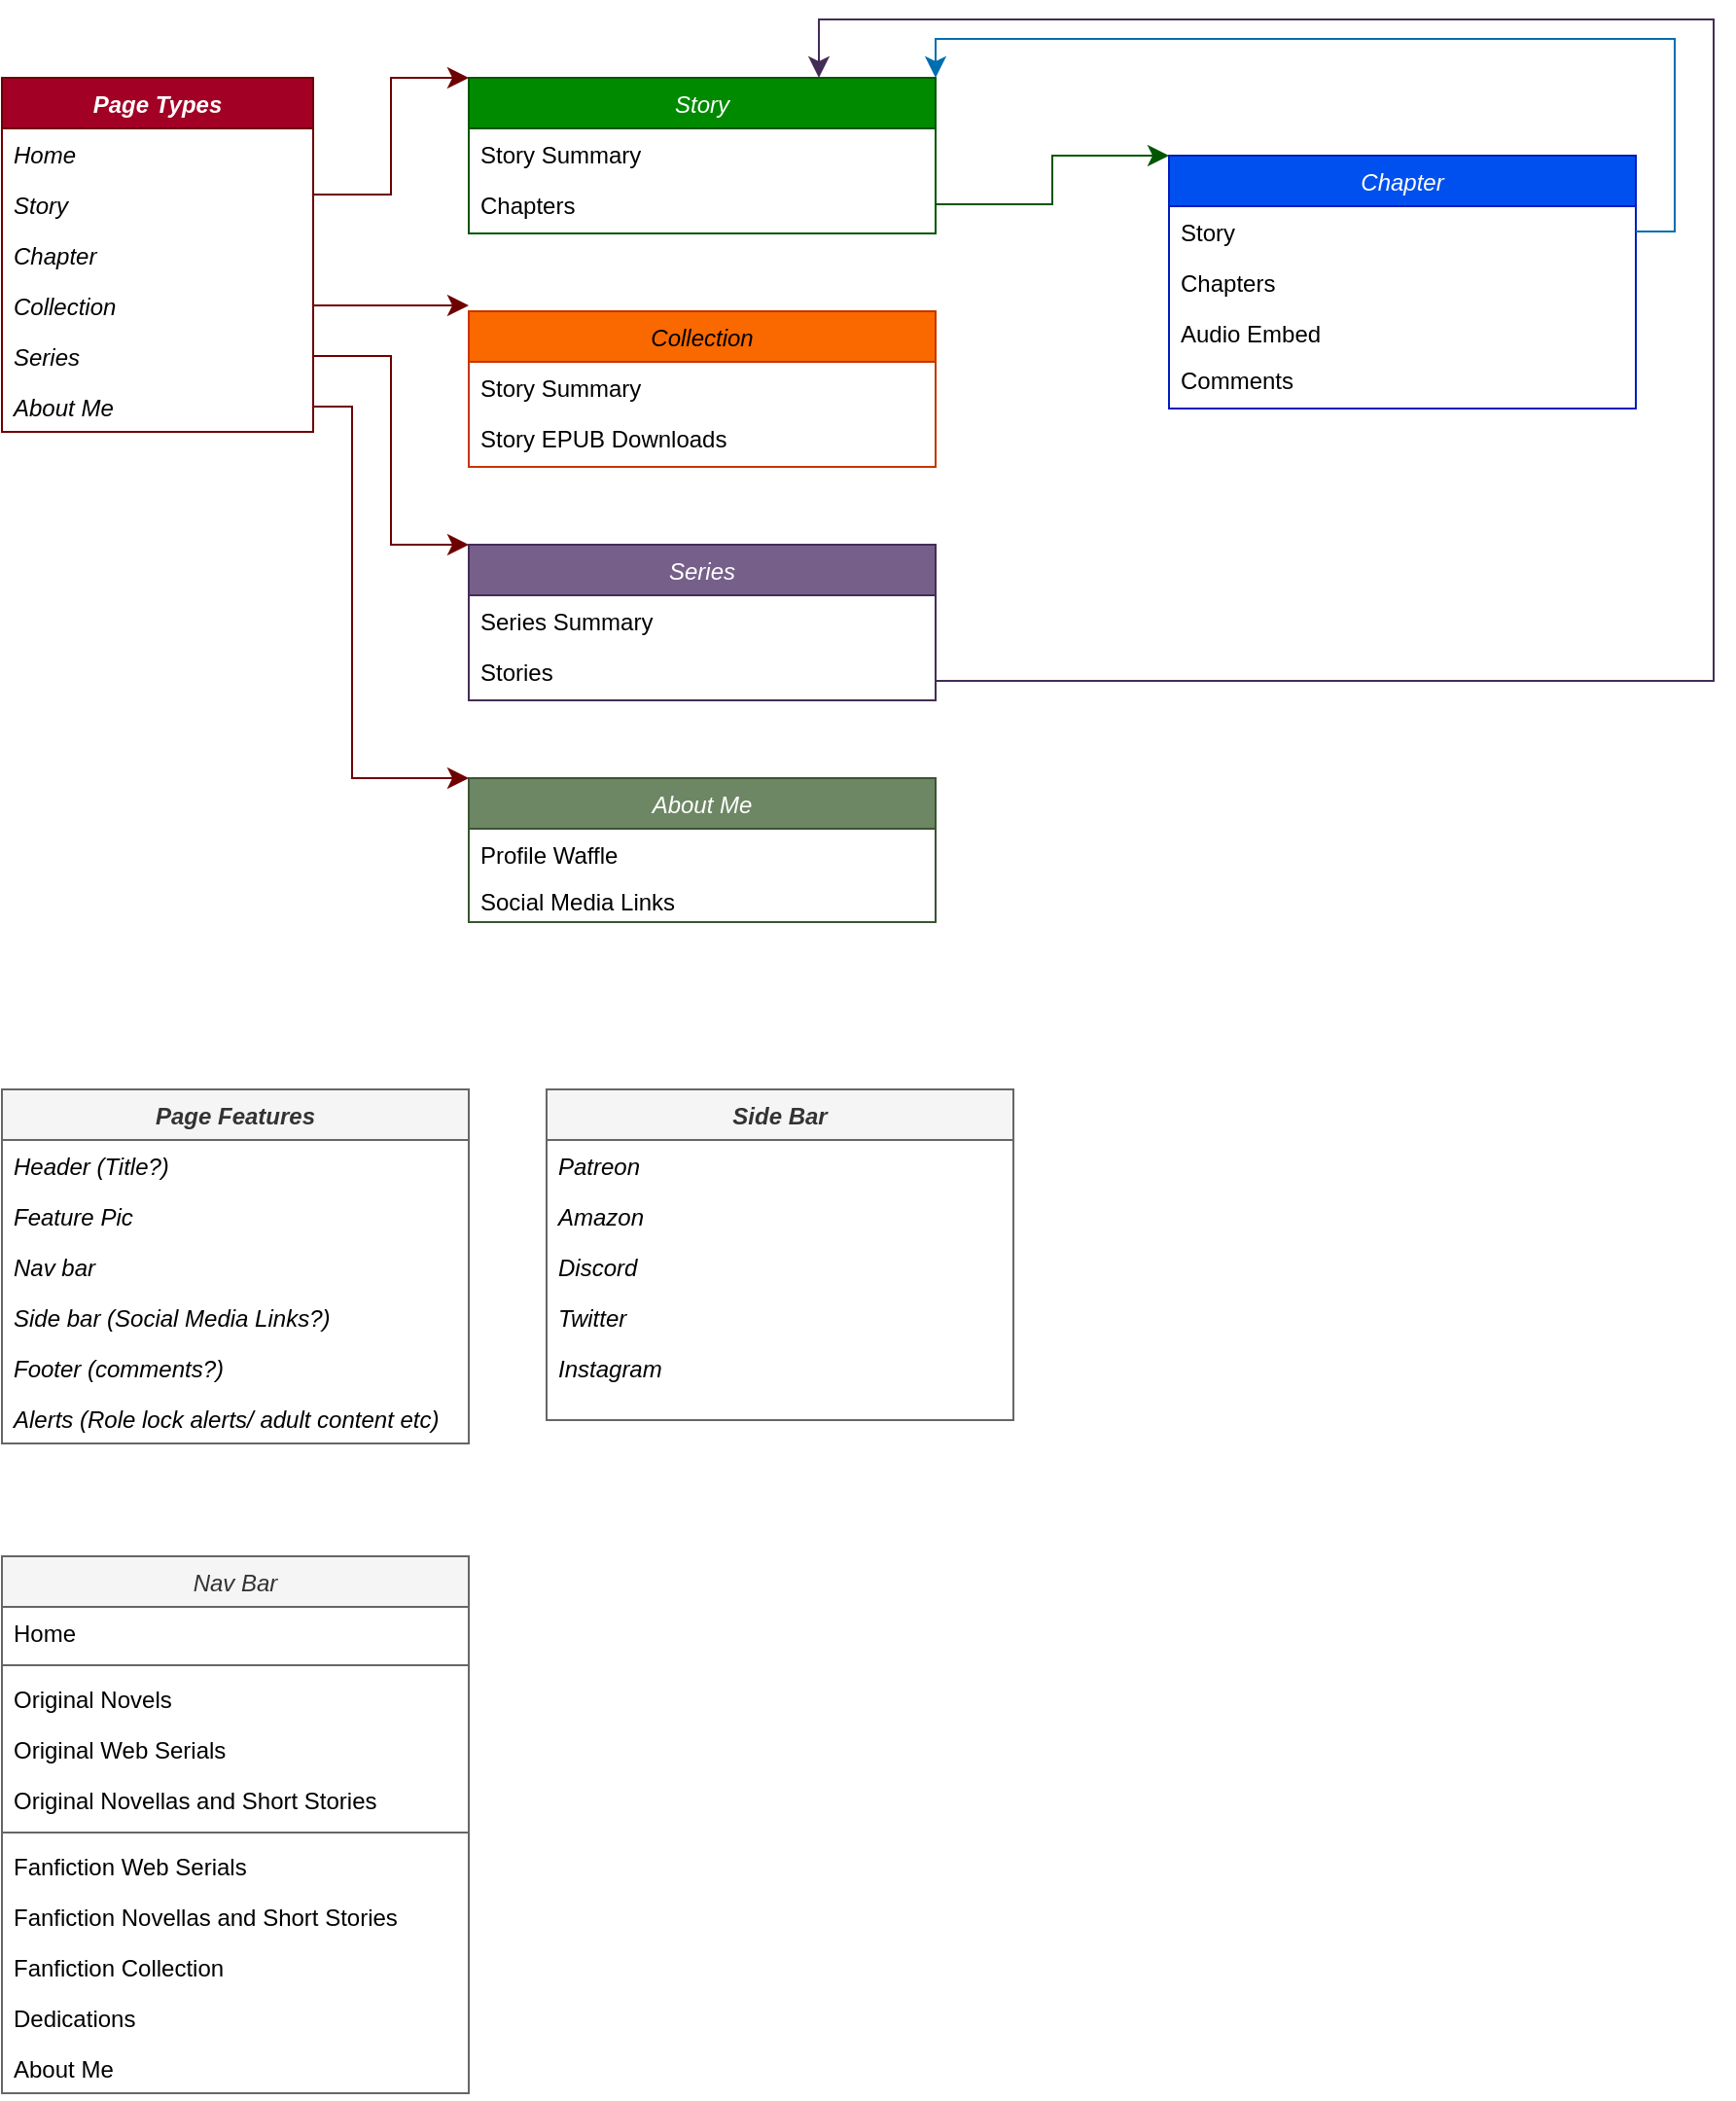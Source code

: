 <mxfile version="22.0.2" type="device" pages="2">
  <diagram name="Page Structures and Types" id="WbOC5rXXzr2dHtIWkQOM">
    <mxGraphModel dx="2049" dy="1263" grid="1" gridSize="10" guides="1" tooltips="1" connect="1" arrows="1" fold="1" page="1" pageScale="1" pageWidth="827" pageHeight="1169" math="0" shadow="0">
      <root>
        <mxCell id="ss00mDCSU47uLIlrsU8O-0" />
        <mxCell id="ss00mDCSU47uLIlrsU8O-1" parent="ss00mDCSU47uLIlrsU8O-0" />
        <mxCell id="ss00mDCSU47uLIlrsU8O-2" value="Page Types" style="swimlane;fontStyle=3;align=center;verticalAlign=top;childLayout=stackLayout;horizontal=1;startSize=26;horizontalStack=0;resizeParent=1;resizeLast=0;collapsible=1;marginBottom=0;rounded=0;shadow=0;strokeWidth=1;labelBackgroundColor=none;fillColor=#a20025;fontColor=#ffffff;strokeColor=#6F0000;" parent="ss00mDCSU47uLIlrsU8O-1" vertex="1">
          <mxGeometry x="80" y="40" width="160" height="182" as="geometry">
            <mxRectangle x="230" y="140" width="160" height="26" as="alternateBounds" />
          </mxGeometry>
        </mxCell>
        <mxCell id="ss00mDCSU47uLIlrsU8O-3" value="Home" style="text;align=left;verticalAlign=top;spacingLeft=4;spacingRight=4;overflow=hidden;rotatable=0;points=[[0,0.5],[1,0.5]];portConstraint=eastwest;labelBackgroundColor=none;fontStyle=2" parent="ss00mDCSU47uLIlrsU8O-2" vertex="1">
          <mxGeometry y="26" width="160" height="26" as="geometry" />
        </mxCell>
        <mxCell id="ss00mDCSU47uLIlrsU8O-4" value="Story" style="text;align=left;verticalAlign=top;spacingLeft=4;spacingRight=4;overflow=hidden;rotatable=0;points=[[0,0.5],[1,0.5]];portConstraint=eastwest;rounded=0;shadow=0;html=0;labelBackgroundColor=none;fontStyle=2" parent="ss00mDCSU47uLIlrsU8O-2" vertex="1">
          <mxGeometry y="52" width="160" height="26" as="geometry" />
        </mxCell>
        <mxCell id="ss00mDCSU47uLIlrsU8O-6" value="Chapter" style="text;align=left;verticalAlign=top;spacingLeft=4;spacingRight=4;overflow=hidden;rotatable=0;points=[[0,0.5],[1,0.5]];portConstraint=eastwest;rounded=0;shadow=0;html=0;labelBackgroundColor=none;fontStyle=2" parent="ss00mDCSU47uLIlrsU8O-2" vertex="1">
          <mxGeometry y="78" width="160" height="26" as="geometry" />
        </mxCell>
        <mxCell id="ss00mDCSU47uLIlrsU8O-5" value="Collection" style="text;align=left;verticalAlign=top;spacingLeft=4;spacingRight=4;overflow=hidden;rotatable=0;points=[[0,0.5],[1,0.5]];portConstraint=eastwest;rounded=0;shadow=0;html=0;labelBackgroundColor=none;fontStyle=2" parent="ss00mDCSU47uLIlrsU8O-2" vertex="1">
          <mxGeometry y="104" width="160" height="26" as="geometry" />
        </mxCell>
        <mxCell id="TYZnygyYG65MdYB0wmT_-0" value="Series" style="text;align=left;verticalAlign=top;spacingLeft=4;spacingRight=4;overflow=hidden;rotatable=0;points=[[0,0.5],[1,0.5]];portConstraint=eastwest;rounded=0;shadow=0;html=0;labelBackgroundColor=none;fontStyle=2" parent="ss00mDCSU47uLIlrsU8O-2" vertex="1">
          <mxGeometry y="130" width="160" height="26" as="geometry" />
        </mxCell>
        <mxCell id="TYZnygyYG65MdYB0wmT_-1" value="About Me" style="text;align=left;verticalAlign=top;spacingLeft=4;spacingRight=4;overflow=hidden;rotatable=0;points=[[0,0.5],[1,0.5]];portConstraint=eastwest;rounded=0;shadow=0;html=0;labelBackgroundColor=none;fontStyle=2" parent="ss00mDCSU47uLIlrsU8O-2" vertex="1">
          <mxGeometry y="156" width="160" height="26" as="geometry" />
        </mxCell>
        <mxCell id="ss00mDCSU47uLIlrsU8O-7" value="Story" style="swimlane;fontStyle=2;align=center;verticalAlign=top;childLayout=stackLayout;horizontal=1;startSize=26;horizontalStack=0;resizeParent=1;resizeLast=0;collapsible=1;marginBottom=0;rounded=0;shadow=0;strokeWidth=1;labelBackgroundColor=none;fillColor=#008a00;fontColor=#ffffff;strokeColor=#005700;" parent="ss00mDCSU47uLIlrsU8O-1" vertex="1">
          <mxGeometry x="320" y="40" width="240" height="80" as="geometry">
            <mxRectangle x="550" y="140" width="160" height="26" as="alternateBounds" />
          </mxGeometry>
        </mxCell>
        <mxCell id="ss00mDCSU47uLIlrsU8O-8" value="Story Summary" style="text;align=left;verticalAlign=top;spacingLeft=4;spacingRight=4;overflow=hidden;rotatable=0;points=[[0,0.5],[1,0.5]];portConstraint=eastwest;rounded=0;shadow=0;html=0;labelBackgroundColor=none;" parent="ss00mDCSU47uLIlrsU8O-7" vertex="1">
          <mxGeometry y="26" width="240" height="26" as="geometry" />
        </mxCell>
        <mxCell id="ss00mDCSU47uLIlrsU8O-14" value="" style="endArrow=classic;html=1;rounded=0;fontSize=12;startSize=8;endSize=8;labelBackgroundColor=none;fontColor=default;fillColor=#a20025;strokeColor=#6F0000;edgeStyle=orthogonalEdgeStyle;entryX=0;entryY=0;entryDx=0;entryDy=0;exitX=1;exitY=0.5;exitDx=0;exitDy=0;" parent="ss00mDCSU47uLIlrsU8O-1" source="ss00mDCSU47uLIlrsU8O-4" target="ss00mDCSU47uLIlrsU8O-7" edge="1">
          <mxGeometry width="50" height="50" relative="1" as="geometry">
            <mxPoint x="250" y="80" as="sourcePoint" />
            <mxPoint x="440" y="40" as="targetPoint" />
            <Array as="points">
              <mxPoint x="240" y="100" />
              <mxPoint x="280" y="100" />
              <mxPoint x="280" y="40" />
            </Array>
          </mxGeometry>
        </mxCell>
        <mxCell id="ss00mDCSU47uLIlrsU8O-15" value="About Me" style="swimlane;fontStyle=2;align=center;verticalAlign=top;childLayout=stackLayout;horizontal=1;startSize=26;horizontalStack=0;resizeParent=1;resizeLast=0;collapsible=1;marginBottom=0;rounded=0;shadow=0;strokeWidth=1;labelBackgroundColor=none;fillColor=#6d8764;fontColor=#ffffff;strokeColor=#3A5431;" parent="ss00mDCSU47uLIlrsU8O-1" vertex="1">
          <mxGeometry x="320" y="400" width="240" height="74" as="geometry">
            <mxRectangle x="550" y="140" width="160" height="26" as="alternateBounds" />
          </mxGeometry>
        </mxCell>
        <mxCell id="TYZnygyYG65MdYB0wmT_-19" value="Profile Waffle" style="text;align=left;verticalAlign=top;spacingLeft=4;spacingRight=4;overflow=hidden;rotatable=0;points=[[0,0.5],[1,0.5]];portConstraint=eastwest;rounded=0;shadow=0;html=0;labelBackgroundColor=none;" parent="ss00mDCSU47uLIlrsU8O-15" vertex="1">
          <mxGeometry y="26" width="240" height="24" as="geometry" />
        </mxCell>
        <mxCell id="TYZnygyYG65MdYB0wmT_-20" value="Social Media Links" style="text;align=left;verticalAlign=top;spacingLeft=4;spacingRight=4;overflow=hidden;rotatable=0;points=[[0,0.5],[1,0.5]];portConstraint=eastwest;rounded=0;shadow=0;html=0;labelBackgroundColor=none;" parent="ss00mDCSU47uLIlrsU8O-15" vertex="1">
          <mxGeometry y="50" width="240" height="24" as="geometry" />
        </mxCell>
        <mxCell id="ss00mDCSU47uLIlrsU8O-20" style="edgeStyle=none;curved=1;rounded=0;orthogonalLoop=1;jettySize=auto;html=1;exitX=0.5;exitY=0;exitDx=0;exitDy=0;strokeColor=#E07A5F;fontSize=12;fontColor=#393C56;startSize=8;endSize=8;fillColor=#F2CC8F;" parent="ss00mDCSU47uLIlrsU8O-1" edge="1">
          <mxGeometry relative="1" as="geometry">
            <mxPoint x="320" y="550.0" as="sourcePoint" />
            <mxPoint x="320" y="550.0" as="targetPoint" />
          </mxGeometry>
        </mxCell>
        <mxCell id="TYZnygyYG65MdYB0wmT_-2" value="Chapter" style="swimlane;fontStyle=2;align=center;verticalAlign=top;childLayout=stackLayout;horizontal=1;startSize=26;horizontalStack=0;resizeParent=1;resizeLast=0;collapsible=1;marginBottom=0;rounded=0;shadow=0;strokeWidth=1;labelBackgroundColor=none;fillColor=#0050ef;fontColor=#ffffff;strokeColor=#001DBC;" parent="ss00mDCSU47uLIlrsU8O-1" vertex="1">
          <mxGeometry x="680" y="80" width="240" height="130" as="geometry">
            <mxRectangle x="550" y="140" width="160" height="26" as="alternateBounds" />
          </mxGeometry>
        </mxCell>
        <mxCell id="TYZnygyYG65MdYB0wmT_-3" value="Story" style="text;align=left;verticalAlign=top;spacingLeft=4;spacingRight=4;overflow=hidden;rotatable=0;points=[[0,0.5],[1,0.5]];portConstraint=eastwest;rounded=0;shadow=0;html=0;labelBackgroundColor=none;" parent="TYZnygyYG65MdYB0wmT_-2" vertex="1">
          <mxGeometry y="26" width="240" height="26" as="geometry" />
        </mxCell>
        <mxCell id="TYZnygyYG65MdYB0wmT_-4" value="Chapters" style="text;align=left;verticalAlign=top;spacingLeft=4;spacingRight=4;overflow=hidden;rotatable=0;points=[[0,0.5],[1,0.5]];portConstraint=eastwest;rounded=0;shadow=0;html=0;labelBackgroundColor=none;" parent="TYZnygyYG65MdYB0wmT_-2" vertex="1">
          <mxGeometry y="52" width="240" height="26" as="geometry" />
        </mxCell>
        <mxCell id="BWunxWLJIKAbAvT3UXY5-0" value="Audio Embed" style="text;align=left;verticalAlign=top;spacingLeft=4;spacingRight=4;overflow=hidden;rotatable=0;points=[[0,0.5],[1,0.5]];portConstraint=eastwest;rounded=0;shadow=0;html=0;labelBackgroundColor=none;" parent="TYZnygyYG65MdYB0wmT_-2" vertex="1">
          <mxGeometry y="78" width="240" height="24" as="geometry" />
        </mxCell>
        <mxCell id="TYZnygyYG65MdYB0wmT_-8" value="Comments" style="text;align=left;verticalAlign=top;spacingLeft=4;spacingRight=4;overflow=hidden;rotatable=0;points=[[0,0.5],[1,0.5]];portConstraint=eastwest;rounded=0;shadow=0;html=0;labelBackgroundColor=none;" parent="TYZnygyYG65MdYB0wmT_-2" vertex="1">
          <mxGeometry y="102" width="240" height="26" as="geometry" />
        </mxCell>
        <mxCell id="TYZnygyYG65MdYB0wmT_-5" style="edgeStyle=orthogonalEdgeStyle;rounded=0;orthogonalLoop=1;jettySize=auto;html=1;exitX=1;exitY=0.5;exitDx=0;exitDy=0;entryX=0;entryY=0;entryDx=0;entryDy=0;strokeColor=#005700;fontSize=12;fontColor=#393C56;startSize=8;endSize=8;fillColor=#008a00;" parent="ss00mDCSU47uLIlrsU8O-1" source="ss00mDCSU47uLIlrsU8O-10" target="TYZnygyYG65MdYB0wmT_-2" edge="1">
          <mxGeometry relative="1" as="geometry">
            <Array as="points">
              <mxPoint x="620" y="105" />
              <mxPoint x="620" y="80" />
            </Array>
          </mxGeometry>
        </mxCell>
        <mxCell id="ss00mDCSU47uLIlrsU8O-10" value="Chapters" style="text;align=left;verticalAlign=top;spacingLeft=4;spacingRight=4;overflow=hidden;rotatable=0;points=[[0,0.5],[1,0.5]];portConstraint=eastwest;rounded=0;shadow=0;html=0;labelBackgroundColor=none;" parent="ss00mDCSU47uLIlrsU8O-1" vertex="1">
          <mxGeometry x="320" y="92" width="240" height="26" as="geometry" />
        </mxCell>
        <mxCell id="TYZnygyYG65MdYB0wmT_-6" style="edgeStyle=none;curved=1;rounded=0;orthogonalLoop=1;jettySize=auto;html=1;exitX=0.5;exitY=0;exitDx=0;exitDy=0;strokeColor=#E07A5F;fontSize=12;fontColor=#393C56;startSize=8;endSize=8;fillColor=#F2CC8F;" parent="ss00mDCSU47uLIlrsU8O-1" source="TYZnygyYG65MdYB0wmT_-2" target="TYZnygyYG65MdYB0wmT_-2" edge="1">
          <mxGeometry relative="1" as="geometry" />
        </mxCell>
        <mxCell id="ss00mDCSU47uLIlrsU8O-22" value="Collection" style="swimlane;fontStyle=2;align=center;verticalAlign=top;childLayout=stackLayout;horizontal=1;startSize=26;horizontalStack=0;resizeParent=1;resizeLast=0;collapsible=1;marginBottom=0;rounded=0;shadow=0;strokeWidth=1;labelBackgroundColor=none;fillColor=#fa6800;fontColor=#000000;strokeColor=#C73500;" parent="ss00mDCSU47uLIlrsU8O-1" vertex="1">
          <mxGeometry x="320" y="160" width="240" height="80" as="geometry">
            <mxRectangle x="550" y="140" width="160" height="26" as="alternateBounds" />
          </mxGeometry>
        </mxCell>
        <mxCell id="ss00mDCSU47uLIlrsU8O-23" value="Story Summary" style="text;align=left;verticalAlign=top;spacingLeft=4;spacingRight=4;overflow=hidden;rotatable=0;points=[[0,0.5],[1,0.5]];portConstraint=eastwest;rounded=0;shadow=0;html=0;labelBackgroundColor=none;" parent="ss00mDCSU47uLIlrsU8O-22" vertex="1">
          <mxGeometry y="26" width="240" height="26" as="geometry" />
        </mxCell>
        <mxCell id="ss00mDCSU47uLIlrsU8O-25" value="Story EPUB Downloads" style="text;align=left;verticalAlign=top;spacingLeft=4;spacingRight=4;overflow=hidden;rotatable=0;points=[[0,0.5],[1,0.5]];portConstraint=eastwest;labelBackgroundColor=none;" parent="ss00mDCSU47uLIlrsU8O-22" vertex="1">
          <mxGeometry y="52" width="240" height="26" as="geometry" />
        </mxCell>
        <mxCell id="TYZnygyYG65MdYB0wmT_-11" style="edgeStyle=orthogonalEdgeStyle;rounded=0;orthogonalLoop=1;jettySize=auto;html=1;exitX=1;exitY=0.5;exitDx=0;exitDy=0;strokeColor=#6F0000;fontSize=12;fontColor=#393C56;startSize=8;endSize=8;fillColor=#a20025;" parent="ss00mDCSU47uLIlrsU8O-1" source="ss00mDCSU47uLIlrsU8O-5" edge="1">
          <mxGeometry relative="1" as="geometry">
            <mxPoint x="320" y="157" as="targetPoint" />
            <Array as="points">
              <mxPoint x="320" y="157" />
            </Array>
          </mxGeometry>
        </mxCell>
        <mxCell id="TYZnygyYG65MdYB0wmT_-12" value="Series" style="swimlane;fontStyle=2;align=center;verticalAlign=top;childLayout=stackLayout;horizontal=1;startSize=26;horizontalStack=0;resizeParent=1;resizeLast=0;collapsible=1;marginBottom=0;rounded=0;shadow=0;strokeWidth=1;labelBackgroundColor=none;fillColor=#76608a;fontColor=#ffffff;strokeColor=#432D57;" parent="ss00mDCSU47uLIlrsU8O-1" vertex="1">
          <mxGeometry x="320" y="280" width="240" height="80" as="geometry">
            <mxRectangle x="550" y="140" width="160" height="26" as="alternateBounds" />
          </mxGeometry>
        </mxCell>
        <mxCell id="TYZnygyYG65MdYB0wmT_-13" value="Series Summary" style="text;align=left;verticalAlign=top;spacingLeft=4;spacingRight=4;overflow=hidden;rotatable=0;points=[[0,0.5],[1,0.5]];portConstraint=eastwest;rounded=0;shadow=0;html=0;labelBackgroundColor=none;" parent="TYZnygyYG65MdYB0wmT_-12" vertex="1">
          <mxGeometry y="26" width="240" height="26" as="geometry" />
        </mxCell>
        <mxCell id="TYZnygyYG65MdYB0wmT_-17" style="edgeStyle=orthogonalEdgeStyle;rounded=0;orthogonalLoop=1;jettySize=auto;html=1;exitX=1;exitY=0.5;exitDx=0;exitDy=0;entryX=0.75;entryY=0;entryDx=0;entryDy=0;strokeColor=#432D57;fontSize=12;fontColor=#393C56;startSize=8;endSize=8;fillColor=#76608a;" parent="ss00mDCSU47uLIlrsU8O-1" source="TYZnygyYG65MdYB0wmT_-14" target="ss00mDCSU47uLIlrsU8O-7" edge="1">
          <mxGeometry relative="1" as="geometry">
            <Array as="points">
              <mxPoint x="560" y="350" />
              <mxPoint x="960" y="350" />
              <mxPoint x="960" y="10" />
              <mxPoint x="500" y="10" />
            </Array>
          </mxGeometry>
        </mxCell>
        <mxCell id="TYZnygyYG65MdYB0wmT_-14" value="Stories" style="text;align=left;verticalAlign=top;spacingLeft=4;spacingRight=4;overflow=hidden;rotatable=0;points=[[0,0.5],[1,0.5]];portConstraint=eastwest;labelBackgroundColor=none;" parent="ss00mDCSU47uLIlrsU8O-1" vertex="1">
          <mxGeometry x="320" y="332" width="240" height="26" as="geometry" />
        </mxCell>
        <mxCell id="TYZnygyYG65MdYB0wmT_-15" style="edgeStyle=orthogonalEdgeStyle;rounded=0;orthogonalLoop=1;jettySize=auto;html=1;exitX=1;exitY=0.5;exitDx=0;exitDy=0;entryX=0;entryY=0;entryDx=0;entryDy=0;strokeColor=#6F0000;fontSize=12;fontColor=#393C56;startSize=8;endSize=8;fillColor=#a20025;" parent="ss00mDCSU47uLIlrsU8O-1" source="TYZnygyYG65MdYB0wmT_-0" target="TYZnygyYG65MdYB0wmT_-12" edge="1">
          <mxGeometry relative="1" as="geometry">
            <Array as="points">
              <mxPoint x="280" y="183" />
              <mxPoint x="280" y="280" />
            </Array>
          </mxGeometry>
        </mxCell>
        <mxCell id="TYZnygyYG65MdYB0wmT_-16" style="edgeStyle=orthogonalEdgeStyle;rounded=0;orthogonalLoop=1;jettySize=auto;html=1;exitX=1;exitY=0.5;exitDx=0;exitDy=0;entryX=1;entryY=0;entryDx=0;entryDy=0;strokeColor=#006EAF;fontSize=12;fontColor=#393C56;startSize=8;endSize=8;fillColor=#1ba1e2;" parent="ss00mDCSU47uLIlrsU8O-1" source="TYZnygyYG65MdYB0wmT_-3" target="ss00mDCSU47uLIlrsU8O-7" edge="1">
          <mxGeometry relative="1" as="geometry" />
        </mxCell>
        <mxCell id="TYZnygyYG65MdYB0wmT_-18" style="edgeStyle=orthogonalEdgeStyle;rounded=0;orthogonalLoop=1;jettySize=auto;html=1;exitX=1;exitY=0.5;exitDx=0;exitDy=0;entryX=0;entryY=0;entryDx=0;entryDy=0;strokeColor=#6F0000;fontSize=12;fontColor=#393C56;startSize=8;endSize=8;fillColor=#a20025;" parent="ss00mDCSU47uLIlrsU8O-1" source="TYZnygyYG65MdYB0wmT_-1" target="ss00mDCSU47uLIlrsU8O-15" edge="1">
          <mxGeometry relative="1" as="geometry">
            <Array as="points">
              <mxPoint x="260" y="209" />
              <mxPoint x="260" y="400" />
            </Array>
          </mxGeometry>
        </mxCell>
        <mxCell id="TYZnygyYG65MdYB0wmT_-21" value="Page Features" style="swimlane;fontStyle=3;align=center;verticalAlign=top;childLayout=stackLayout;horizontal=1;startSize=26;horizontalStack=0;resizeParent=1;resizeLast=0;collapsible=1;marginBottom=0;rounded=0;shadow=0;strokeWidth=1;labelBackgroundColor=none;fillColor=#f5f5f5;strokeColor=#666666;fontColor=#333333;" parent="ss00mDCSU47uLIlrsU8O-1" vertex="1">
          <mxGeometry x="80" y="560" width="240" height="182" as="geometry">
            <mxRectangle x="230" y="140" width="160" height="26" as="alternateBounds" />
          </mxGeometry>
        </mxCell>
        <mxCell id="TYZnygyYG65MdYB0wmT_-22" value="Header (Title?)" style="text;align=left;verticalAlign=top;spacingLeft=4;spacingRight=4;overflow=hidden;rotatable=0;points=[[0,0.5],[1,0.5]];portConstraint=eastwest;labelBackgroundColor=none;fontStyle=2" parent="TYZnygyYG65MdYB0wmT_-21" vertex="1">
          <mxGeometry y="26" width="240" height="26" as="geometry" />
        </mxCell>
        <mxCell id="TYZnygyYG65MdYB0wmT_-23" value="Feature Pic" style="text;align=left;verticalAlign=top;spacingLeft=4;spacingRight=4;overflow=hidden;rotatable=0;points=[[0,0.5],[1,0.5]];portConstraint=eastwest;rounded=0;shadow=0;html=0;labelBackgroundColor=none;fontStyle=2" parent="TYZnygyYG65MdYB0wmT_-21" vertex="1">
          <mxGeometry y="52" width="240" height="26" as="geometry" />
        </mxCell>
        <mxCell id="TYZnygyYG65MdYB0wmT_-24" value="Nav bar" style="text;align=left;verticalAlign=top;spacingLeft=4;spacingRight=4;overflow=hidden;rotatable=0;points=[[0,0.5],[1,0.5]];portConstraint=eastwest;rounded=0;shadow=0;html=0;labelBackgroundColor=none;fontStyle=2" parent="TYZnygyYG65MdYB0wmT_-21" vertex="1">
          <mxGeometry y="78" width="240" height="26" as="geometry" />
        </mxCell>
        <mxCell id="TYZnygyYG65MdYB0wmT_-25" value="Side bar (Social Media Links?)" style="text;align=left;verticalAlign=top;spacingLeft=4;spacingRight=4;overflow=hidden;rotatable=0;points=[[0,0.5],[1,0.5]];portConstraint=eastwest;rounded=0;shadow=0;html=0;labelBackgroundColor=none;fontStyle=2" parent="TYZnygyYG65MdYB0wmT_-21" vertex="1">
          <mxGeometry y="104" width="240" height="26" as="geometry" />
        </mxCell>
        <mxCell id="TYZnygyYG65MdYB0wmT_-26" value="Footer (comments?)" style="text;align=left;verticalAlign=top;spacingLeft=4;spacingRight=4;overflow=hidden;rotatable=0;points=[[0,0.5],[1,0.5]];portConstraint=eastwest;rounded=0;shadow=0;html=0;labelBackgroundColor=none;fontStyle=2" parent="TYZnygyYG65MdYB0wmT_-21" vertex="1">
          <mxGeometry y="130" width="240" height="26" as="geometry" />
        </mxCell>
        <mxCell id="TYZnygyYG65MdYB0wmT_-27" value="Alerts (Role lock alerts/ adult content etc)" style="text;align=left;verticalAlign=top;spacingLeft=4;spacingRight=4;overflow=hidden;rotatable=0;points=[[0,0.5],[1,0.5]];portConstraint=eastwest;rounded=0;shadow=0;html=0;labelBackgroundColor=none;fontStyle=2" parent="TYZnygyYG65MdYB0wmT_-21" vertex="1">
          <mxGeometry y="156" width="240" height="26" as="geometry" />
        </mxCell>
        <mxCell id="pPnqL7UXnr34uyuF4DGl-0" value="Nav Bar" style="swimlane;fontStyle=2;align=center;verticalAlign=top;childLayout=stackLayout;horizontal=1;startSize=26;horizontalStack=0;resizeParent=1;resizeLast=0;collapsible=1;marginBottom=0;rounded=0;shadow=0;strokeWidth=1;labelBackgroundColor=none;fillColor=#f5f5f5;fontColor=#333333;strokeColor=#666666;" parent="ss00mDCSU47uLIlrsU8O-1" vertex="1">
          <mxGeometry x="80" y="800" width="240" height="276" as="geometry">
            <mxRectangle x="550" y="140" width="160" height="26" as="alternateBounds" />
          </mxGeometry>
        </mxCell>
        <mxCell id="ZRxYd55FbuqA3n2Uir1_-1" value="Home" style="text;align=left;verticalAlign=top;spacingLeft=4;spacingRight=4;overflow=hidden;rotatable=0;points=[[0,0.5],[1,0.5]];portConstraint=eastwest;rounded=0;shadow=0;html=0;labelBackgroundColor=none;" parent="pPnqL7UXnr34uyuF4DGl-0" vertex="1">
          <mxGeometry y="26" width="240" height="26" as="geometry" />
        </mxCell>
        <mxCell id="ZRxYd55FbuqA3n2Uir1_-5" value="" style="line;html=1;strokeWidth=1;align=left;verticalAlign=middle;spacingTop=-1;spacingLeft=3;spacingRight=3;rotatable=0;labelPosition=right;points=[];portConstraint=eastwest;labelBackgroundColor=none;fillColor=#f5f5f5;fontColor=#333333;strokeColor=#666666;" parent="pPnqL7UXnr34uyuF4DGl-0" vertex="1">
          <mxGeometry y="52" width="240" height="8" as="geometry" />
        </mxCell>
        <mxCell id="pPnqL7UXnr34uyuF4DGl-1" value="Original Novels" style="text;align=left;verticalAlign=top;spacingLeft=4;spacingRight=4;overflow=hidden;rotatable=0;points=[[0,0.5],[1,0.5]];portConstraint=eastwest;rounded=0;shadow=0;html=0;labelBackgroundColor=none;" parent="pPnqL7UXnr34uyuF4DGl-0" vertex="1">
          <mxGeometry y="60" width="240" height="26" as="geometry" />
        </mxCell>
        <mxCell id="pPnqL7UXnr34uyuF4DGl-2" value="Original Web Serials" style="text;align=left;verticalAlign=top;spacingLeft=4;spacingRight=4;overflow=hidden;rotatable=0;points=[[0,0.5],[1,0.5]];portConstraint=eastwest;rounded=0;shadow=0;html=0;labelBackgroundColor=none;" parent="pPnqL7UXnr34uyuF4DGl-0" vertex="1">
          <mxGeometry y="86" width="240" height="26" as="geometry" />
        </mxCell>
        <mxCell id="pPnqL7UXnr34uyuF4DGl-3" value="Original Novellas and Short Stories" style="text;align=left;verticalAlign=top;spacingLeft=4;spacingRight=4;overflow=hidden;rotatable=0;points=[[0,0.5],[1,0.5]];portConstraint=eastwest;rounded=0;shadow=0;html=0;labelBackgroundColor=none;" parent="pPnqL7UXnr34uyuF4DGl-0" vertex="1">
          <mxGeometry y="112" width="240" height="26" as="geometry" />
        </mxCell>
        <mxCell id="pPnqL7UXnr34uyuF4DGl-4" value="" style="line;html=1;strokeWidth=1;align=left;verticalAlign=middle;spacingTop=-1;spacingLeft=3;spacingRight=3;rotatable=0;labelPosition=right;points=[];portConstraint=eastwest;labelBackgroundColor=none;fillColor=#f5f5f5;fontColor=#333333;strokeColor=#666666;" parent="pPnqL7UXnr34uyuF4DGl-0" vertex="1">
          <mxGeometry y="138" width="240" height="8" as="geometry" />
        </mxCell>
        <mxCell id="pPnqL7UXnr34uyuF4DGl-5" value="Fanfiction Web Serials" style="text;align=left;verticalAlign=top;spacingLeft=4;spacingRight=4;overflow=hidden;rotatable=0;points=[[0,0.5],[1,0.5]];portConstraint=eastwest;labelBackgroundColor=none;" parent="pPnqL7UXnr34uyuF4DGl-0" vertex="1">
          <mxGeometry y="146" width="240" height="26" as="geometry" />
        </mxCell>
        <mxCell id="pPnqL7UXnr34uyuF4DGl-6" value="Fanfiction Novellas and Short Stories" style="text;align=left;verticalAlign=top;spacingLeft=4;spacingRight=4;overflow=hidden;rotatable=0;points=[[0,0.5],[1,0.5]];portConstraint=eastwest;labelBackgroundColor=none;" parent="pPnqL7UXnr34uyuF4DGl-0" vertex="1">
          <mxGeometry y="172" width="240" height="26" as="geometry" />
        </mxCell>
        <mxCell id="ZRxYd55FbuqA3n2Uir1_-2" value="Fanfiction Collection" style="text;align=left;verticalAlign=top;spacingLeft=4;spacingRight=4;overflow=hidden;rotatable=0;points=[[0,0.5],[1,0.5]];portConstraint=eastwest;labelBackgroundColor=none;" parent="pPnqL7UXnr34uyuF4DGl-0" vertex="1">
          <mxGeometry y="198" width="240" height="26" as="geometry" />
        </mxCell>
        <mxCell id="ZRxYd55FbuqA3n2Uir1_-3" value="Dedications" style="text;align=left;verticalAlign=top;spacingLeft=4;spacingRight=4;overflow=hidden;rotatable=0;points=[[0,0.5],[1,0.5]];portConstraint=eastwest;labelBackgroundColor=none;" parent="pPnqL7UXnr34uyuF4DGl-0" vertex="1">
          <mxGeometry y="224" width="240" height="26" as="geometry" />
        </mxCell>
        <mxCell id="ZRxYd55FbuqA3n2Uir1_-4" value="About Me" style="text;align=left;verticalAlign=top;spacingLeft=4;spacingRight=4;overflow=hidden;rotatable=0;points=[[0,0.5],[1,0.5]];portConstraint=eastwest;labelBackgroundColor=none;" parent="pPnqL7UXnr34uyuF4DGl-0" vertex="1">
          <mxGeometry y="250" width="240" height="26" as="geometry" />
        </mxCell>
        <mxCell id="ZRxYd55FbuqA3n2Uir1_-6" value="Side Bar" style="swimlane;fontStyle=3;align=center;verticalAlign=top;childLayout=stackLayout;horizontal=1;startSize=26;horizontalStack=0;resizeParent=1;resizeLast=0;collapsible=1;marginBottom=0;rounded=0;shadow=0;strokeWidth=1;labelBackgroundColor=none;fillColor=#f5f5f5;strokeColor=#666666;fontColor=#333333;" parent="ss00mDCSU47uLIlrsU8O-1" vertex="1">
          <mxGeometry x="360" y="560" width="240" height="170" as="geometry">
            <mxRectangle x="230" y="140" width="160" height="26" as="alternateBounds" />
          </mxGeometry>
        </mxCell>
        <mxCell id="ZRxYd55FbuqA3n2Uir1_-7" value="Patreon" style="text;align=left;verticalAlign=top;spacingLeft=4;spacingRight=4;overflow=hidden;rotatable=0;points=[[0,0.5],[1,0.5]];portConstraint=eastwest;labelBackgroundColor=none;fontStyle=2" parent="ZRxYd55FbuqA3n2Uir1_-6" vertex="1">
          <mxGeometry y="26" width="240" height="26" as="geometry" />
        </mxCell>
        <mxCell id="ZRxYd55FbuqA3n2Uir1_-14" value="Amazon" style="text;align=left;verticalAlign=top;spacingLeft=4;spacingRight=4;overflow=hidden;rotatable=0;points=[[0,0.5],[1,0.5]];portConstraint=eastwest;rounded=0;shadow=0;html=0;labelBackgroundColor=none;fontStyle=2" parent="ZRxYd55FbuqA3n2Uir1_-6" vertex="1">
          <mxGeometry y="52" width="240" height="26" as="geometry" />
        </mxCell>
        <mxCell id="ZRxYd55FbuqA3n2Uir1_-9" value="Discord " style="text;align=left;verticalAlign=top;spacingLeft=4;spacingRight=4;overflow=hidden;rotatable=0;points=[[0,0.5],[1,0.5]];portConstraint=eastwest;rounded=0;shadow=0;html=0;labelBackgroundColor=none;fontStyle=2" parent="ZRxYd55FbuqA3n2Uir1_-6" vertex="1">
          <mxGeometry y="78" width="240" height="26" as="geometry" />
        </mxCell>
        <mxCell id="ZRxYd55FbuqA3n2Uir1_-8" value="Twitter" style="text;align=left;verticalAlign=top;spacingLeft=4;spacingRight=4;overflow=hidden;rotatable=0;points=[[0,0.5],[1,0.5]];portConstraint=eastwest;rounded=0;shadow=0;html=0;labelBackgroundColor=none;fontStyle=2" parent="ZRxYd55FbuqA3n2Uir1_-6" vertex="1">
          <mxGeometry y="104" width="240" height="26" as="geometry" />
        </mxCell>
        <mxCell id="ZRxYd55FbuqA3n2Uir1_-10" value="Instagram " style="text;align=left;verticalAlign=top;spacingLeft=4;spacingRight=4;overflow=hidden;rotatable=0;points=[[0,0.5],[1,0.5]];portConstraint=eastwest;rounded=0;shadow=0;html=0;labelBackgroundColor=none;fontStyle=2" parent="ZRxYd55FbuqA3n2Uir1_-6" vertex="1">
          <mxGeometry y="130" width="240" height="26" as="geometry" />
        </mxCell>
      </root>
    </mxGraphModel>
  </diagram>
  <diagram id="C5RBs43oDa-KdzZeNtuy" name="Site-Structure">
    <mxGraphModel dx="2876" dy="1263" grid="1" gridSize="10" guides="1" tooltips="1" connect="1" arrows="1" fold="1" page="1" pageScale="1" pageWidth="827" pageHeight="1169" math="0" shadow="0">
      <root>
        <mxCell id="WIyWlLk6GJQsqaUBKTNV-0" />
        <mxCell id="WIyWlLk6GJQsqaUBKTNV-1" parent="WIyWlLk6GJQsqaUBKTNV-0" />
        <mxCell id="zkfFHV4jXpPFQw0GAbJ--17" value="Home" style="swimlane;fontStyle=2;align=center;verticalAlign=top;childLayout=stackLayout;horizontal=1;startSize=26;horizontalStack=0;resizeParent=1;resizeLast=0;collapsible=1;marginBottom=0;rounded=0;shadow=0;strokeWidth=1;labelBackgroundColor=none;fillColor=#a20025;fontColor=#ffffff;strokeColor=#6F0000;" parent="WIyWlLk6GJQsqaUBKTNV-1" vertex="1">
          <mxGeometry x="-390" y="1009" width="240" height="111" as="geometry">
            <mxRectangle x="550" y="140" width="160" height="26" as="alternateBounds" />
          </mxGeometry>
        </mxCell>
        <mxCell id="zkfFHV4jXpPFQw0GAbJ--20" value="Features?" style="text;align=left;verticalAlign=top;spacingLeft=4;spacingRight=4;overflow=hidden;rotatable=0;points=[[0,0.5],[1,0.5]];portConstraint=eastwest;rounded=0;shadow=0;html=0;labelBackgroundColor=none;" parent="zkfFHV4jXpPFQw0GAbJ--17" vertex="1">
          <mxGeometry y="26" width="240" height="26" as="geometry" />
        </mxCell>
        <mxCell id="zkfFHV4jXpPFQw0GAbJ--21" value="Latest Release?" style="text;align=left;verticalAlign=top;spacingLeft=4;spacingRight=4;overflow=hidden;rotatable=0;points=[[0,0.5],[1,0.5]];portConstraint=eastwest;rounded=0;shadow=0;html=0;labelBackgroundColor=none;" parent="zkfFHV4jXpPFQw0GAbJ--17" vertex="1">
          <mxGeometry y="52" width="240" height="26" as="geometry" />
        </mxCell>
        <mxCell id="zkfFHV4jXpPFQw0GAbJ--24" value="Announcements?" style="text;align=left;verticalAlign=top;spacingLeft=4;spacingRight=4;overflow=hidden;rotatable=0;points=[[0,0.5],[1,0.5]];portConstraint=eastwest;labelBackgroundColor=none;" parent="zkfFHV4jXpPFQw0GAbJ--17" vertex="1">
          <mxGeometry y="78" width="240" height="26" as="geometry" />
        </mxCell>
        <mxCell id="vJed71Ldz3Da-xqZCtFg-9" value="About Me" style="swimlane;fontStyle=2;align=center;verticalAlign=top;childLayout=stackLayout;horizontal=1;startSize=26;horizontalStack=0;resizeParent=1;resizeLast=0;collapsible=1;marginBottom=0;rounded=0;shadow=0;strokeWidth=1;labelBackgroundColor=none;fillColor=#6d8764;fontColor=#ffffff;strokeColor=#3A5431;" parent="WIyWlLk6GJQsqaUBKTNV-1" vertex="1">
          <mxGeometry x="-390" y="370" width="240" height="60" as="geometry">
            <mxRectangle x="550" y="140" width="160" height="26" as="alternateBounds" />
          </mxGeometry>
        </mxCell>
        <mxCell id="zBPM_WqxKi_bPjcLR75T-0" value="Profile ramble and me links" style="text;align=left;verticalAlign=top;spacingLeft=4;spacingRight=4;overflow=hidden;rotatable=0;points=[[0,0.5],[1,0.5]];portConstraint=eastwest;rounded=0;shadow=0;html=0;labelBackgroundColor=none;" parent="vJed71Ldz3Da-xqZCtFg-9" vertex="1">
          <mxGeometry y="26" width="240" height="34" as="geometry" />
        </mxCell>
        <mxCell id="vJed71Ldz3Da-xqZCtFg-22" value="Dedications" style="swimlane;fontStyle=2;align=center;verticalAlign=top;childLayout=stackLayout;horizontal=1;startSize=26;horizontalStack=0;resizeParent=1;resizeLast=0;collapsible=1;marginBottom=0;rounded=0;shadow=0;strokeWidth=1;labelBackgroundColor=none;fillColor=#6d8764;fontColor=#ffffff;strokeColor=#3A5431;" parent="WIyWlLk6GJQsqaUBKTNV-1" vertex="1">
          <mxGeometry x="-390" y="450" width="240" height="60" as="geometry">
            <mxRectangle x="550" y="140" width="160" height="26" as="alternateBounds" />
          </mxGeometry>
        </mxCell>
        <mxCell id="vJed71Ldz3Da-xqZCtFg-23" value="Sam/Editors/Ali/Patrons" style="text;align=left;verticalAlign=top;spacingLeft=4;spacingRight=4;overflow=hidden;rotatable=0;points=[[0,0.5],[1,0.5]];portConstraint=eastwest;rounded=0;shadow=0;html=0;labelBackgroundColor=none;" parent="vJed71Ldz3Da-xqZCtFg-22" vertex="1">
          <mxGeometry y="26" width="240" height="34" as="geometry" />
        </mxCell>
        <mxCell id="vJed71Ldz3Da-xqZCtFg-33" style="edgeStyle=none;curved=1;rounded=0;orthogonalLoop=1;jettySize=auto;html=1;exitX=0.5;exitY=0;exitDx=0;exitDy=0;strokeColor=#E07A5F;fontSize=12;fontColor=#393C56;startSize=8;endSize=8;fillColor=#F2CC8F;" parent="WIyWlLk6GJQsqaUBKTNV-1" edge="1">
          <mxGeometry relative="1" as="geometry">
            <mxPoint x="-110" y="560.0" as="sourcePoint" />
            <mxPoint x="-110" y="560.0" as="targetPoint" />
          </mxGeometry>
        </mxCell>
        <mxCell id="vJed71Ldz3Da-xqZCtFg-42" value="Fanfiction Collection" style="swimlane;fontStyle=2;align=center;verticalAlign=top;childLayout=stackLayout;horizontal=1;startSize=26;horizontalStack=0;resizeParent=1;resizeLast=0;collapsible=1;marginBottom=0;rounded=0;shadow=0;strokeWidth=1;labelBackgroundColor=none;fillColor=#fa6800;fontColor=#000000;strokeColor=#C73500;" parent="WIyWlLk6GJQsqaUBKTNV-1" vertex="1">
          <mxGeometry x="-390" y="530" width="240" height="60" as="geometry">
            <mxRectangle x="550" y="140" width="160" height="26" as="alternateBounds" />
          </mxGeometry>
        </mxCell>
        <mxCell id="vJed71Ldz3Da-xqZCtFg-43" value="Fanfiction summaries and Epubs" style="text;align=left;verticalAlign=top;spacingLeft=4;spacingRight=4;overflow=hidden;rotatable=0;points=[[0,0.5],[1,0.5]];portConstraint=eastwest;rounded=0;shadow=0;html=0;labelBackgroundColor=none;" parent="vJed71Ldz3Da-xqZCtFg-42" vertex="1">
          <mxGeometry y="26" width="240" height="26" as="geometry" />
        </mxCell>
        <mxCell id="cY5WTjai8vWeg5GpdxE1-0" value="Nav Bar" style="swimlane;fontStyle=2;align=center;verticalAlign=top;childLayout=stackLayout;horizontal=1;startSize=26;horizontalStack=0;resizeParent=1;resizeLast=0;collapsible=1;marginBottom=0;rounded=0;shadow=0;strokeWidth=1;labelBackgroundColor=none;fillColor=#f5f5f5;fontColor=#333333;strokeColor=#666666;" parent="WIyWlLk6GJQsqaUBKTNV-1" vertex="1">
          <mxGeometry x="-390" y="50" width="240" height="276" as="geometry">
            <mxRectangle x="550" y="140" width="160" height="26" as="alternateBounds" />
          </mxGeometry>
        </mxCell>
        <mxCell id="cY5WTjai8vWeg5GpdxE1-1" value="Home" style="text;align=left;verticalAlign=top;spacingLeft=4;spacingRight=4;overflow=hidden;rotatable=0;points=[[0,0.5],[1,0.5]];portConstraint=eastwest;rounded=0;shadow=0;html=0;labelBackgroundColor=none;" parent="cY5WTjai8vWeg5GpdxE1-0" vertex="1">
          <mxGeometry y="26" width="240" height="26" as="geometry" />
        </mxCell>
        <mxCell id="cY5WTjai8vWeg5GpdxE1-2" value="" style="line;html=1;strokeWidth=1;align=left;verticalAlign=middle;spacingTop=-1;spacingLeft=3;spacingRight=3;rotatable=0;labelPosition=right;points=[];portConstraint=eastwest;labelBackgroundColor=none;fillColor=#f5f5f5;fontColor=#333333;strokeColor=#666666;" parent="cY5WTjai8vWeg5GpdxE1-0" vertex="1">
          <mxGeometry y="52" width="240" height="8" as="geometry" />
        </mxCell>
        <mxCell id="cY5WTjai8vWeg5GpdxE1-3" value="Original Novels" style="text;align=left;verticalAlign=top;spacingLeft=4;spacingRight=4;overflow=hidden;rotatable=0;points=[[0,0.5],[1,0.5]];portConstraint=eastwest;rounded=0;shadow=0;html=0;labelBackgroundColor=none;" parent="cY5WTjai8vWeg5GpdxE1-0" vertex="1">
          <mxGeometry y="60" width="240" height="26" as="geometry" />
        </mxCell>
        <mxCell id="cY5WTjai8vWeg5GpdxE1-4" value="Original Web Serials" style="text;align=left;verticalAlign=top;spacingLeft=4;spacingRight=4;overflow=hidden;rotatable=0;points=[[0,0.5],[1,0.5]];portConstraint=eastwest;rounded=0;shadow=0;html=0;labelBackgroundColor=none;" parent="cY5WTjai8vWeg5GpdxE1-0" vertex="1">
          <mxGeometry y="86" width="240" height="26" as="geometry" />
        </mxCell>
        <mxCell id="cY5WTjai8vWeg5GpdxE1-5" value="Original Novellas and Short Stories" style="text;align=left;verticalAlign=top;spacingLeft=4;spacingRight=4;overflow=hidden;rotatable=0;points=[[0,0.5],[1,0.5]];portConstraint=eastwest;rounded=0;shadow=0;html=0;labelBackgroundColor=none;" parent="cY5WTjai8vWeg5GpdxE1-0" vertex="1">
          <mxGeometry y="112" width="240" height="26" as="geometry" />
        </mxCell>
        <mxCell id="cY5WTjai8vWeg5GpdxE1-6" value="" style="line;html=1;strokeWidth=1;align=left;verticalAlign=middle;spacingTop=-1;spacingLeft=3;spacingRight=3;rotatable=0;labelPosition=right;points=[];portConstraint=eastwest;labelBackgroundColor=none;fillColor=#f5f5f5;fontColor=#333333;strokeColor=#666666;" parent="cY5WTjai8vWeg5GpdxE1-0" vertex="1">
          <mxGeometry y="138" width="240" height="8" as="geometry" />
        </mxCell>
        <mxCell id="cY5WTjai8vWeg5GpdxE1-7" value="Fanfiction Web Serials" style="text;align=left;verticalAlign=top;spacingLeft=4;spacingRight=4;overflow=hidden;rotatable=0;points=[[0,0.5],[1,0.5]];portConstraint=eastwest;labelBackgroundColor=none;" parent="cY5WTjai8vWeg5GpdxE1-0" vertex="1">
          <mxGeometry y="146" width="240" height="26" as="geometry" />
        </mxCell>
        <mxCell id="cY5WTjai8vWeg5GpdxE1-8" value="Fanfiction Novellas and Short Stories" style="text;align=left;verticalAlign=top;spacingLeft=4;spacingRight=4;overflow=hidden;rotatable=0;points=[[0,0.5],[1,0.5]];portConstraint=eastwest;labelBackgroundColor=none;" parent="cY5WTjai8vWeg5GpdxE1-0" vertex="1">
          <mxGeometry y="172" width="240" height="26" as="geometry" />
        </mxCell>
        <mxCell id="cY5WTjai8vWeg5GpdxE1-9" value="Fanfiction Collection" style="text;align=left;verticalAlign=top;spacingLeft=4;spacingRight=4;overflow=hidden;rotatable=0;points=[[0,0.5],[1,0.5]];portConstraint=eastwest;labelBackgroundColor=none;" parent="cY5WTjai8vWeg5GpdxE1-0" vertex="1">
          <mxGeometry y="198" width="240" height="26" as="geometry" />
        </mxCell>
        <mxCell id="cY5WTjai8vWeg5GpdxE1-10" value="Dedications" style="text;align=left;verticalAlign=top;spacingLeft=4;spacingRight=4;overflow=hidden;rotatable=0;points=[[0,0.5],[1,0.5]];portConstraint=eastwest;labelBackgroundColor=none;" parent="cY5WTjai8vWeg5GpdxE1-0" vertex="1">
          <mxGeometry y="224" width="240" height="26" as="geometry" />
        </mxCell>
        <mxCell id="cY5WTjai8vWeg5GpdxE1-11" value="About Me" style="text;align=left;verticalAlign=top;spacingLeft=4;spacingRight=4;overflow=hidden;rotatable=0;points=[[0,0.5],[1,0.5]];portConstraint=eastwest;labelBackgroundColor=none;" parent="cY5WTjai8vWeg5GpdxE1-0" vertex="1">
          <mxGeometry y="250" width="240" height="26" as="geometry" />
        </mxCell>
        <mxCell id="cY5WTjai8vWeg5GpdxE1-13" style="edgeStyle=orthogonalEdgeStyle;rounded=0;orthogonalLoop=1;jettySize=auto;html=1;exitX=0;exitY=0.5;exitDx=0;exitDy=0;entryX=0;entryY=0.5;entryDx=0;entryDy=0;strokeColor=#3A5431;fontSize=12;fontColor=#393C56;startSize=8;endSize=8;fillColor=#6d8764;" parent="WIyWlLk6GJQsqaUBKTNV-1" source="cY5WTjai8vWeg5GpdxE1-11" target="zBPM_WqxKi_bPjcLR75T-0" edge="1">
          <mxGeometry relative="1" as="geometry">
            <Array as="points">
              <mxPoint x="-410" y="313" />
              <mxPoint x="-410" y="413" />
            </Array>
          </mxGeometry>
        </mxCell>
        <mxCell id="cY5WTjai8vWeg5GpdxE1-15" style="edgeStyle=orthogonalEdgeStyle;rounded=0;orthogonalLoop=1;jettySize=auto;html=1;exitX=0;exitY=0.5;exitDx=0;exitDy=0;entryX=0;entryY=0.5;entryDx=0;entryDy=0;strokeColor=#3A5431;fontSize=12;fontColor=#393C56;startSize=8;endSize=8;fillColor=#6d8764;" parent="WIyWlLk6GJQsqaUBKTNV-1" source="cY5WTjai8vWeg5GpdxE1-10" target="vJed71Ldz3Da-xqZCtFg-23" edge="1">
          <mxGeometry relative="1" as="geometry">
            <Array as="points">
              <mxPoint x="-430" y="287" />
              <mxPoint x="-430" y="493" />
            </Array>
          </mxGeometry>
        </mxCell>
        <mxCell id="cY5WTjai8vWeg5GpdxE1-20" style="edgeStyle=orthogonalEdgeStyle;rounded=0;orthogonalLoop=1;jettySize=auto;html=1;exitX=0;exitY=0.5;exitDx=0;exitDy=0;entryX=0;entryY=0.5;entryDx=0;entryDy=0;strokeColor=#C73500;fontSize=12;fontColor=#393C56;startSize=8;endSize=8;fillColor=#fa6800;" parent="WIyWlLk6GJQsqaUBKTNV-1" source="cY5WTjai8vWeg5GpdxE1-9" target="vJed71Ldz3Da-xqZCtFg-43" edge="1">
          <mxGeometry relative="1" as="geometry">
            <Array as="points">
              <mxPoint x="-450" y="261" />
              <mxPoint x="-450" y="569" />
            </Array>
          </mxGeometry>
        </mxCell>
        <mxCell id="p1B5AZWxIG77UH9IPttR-4" style="edgeStyle=orthogonalEdgeStyle;rounded=0;orthogonalLoop=1;jettySize=auto;html=1;exitX=1;exitY=0.5;exitDx=0;exitDy=0;entryX=0;entryY=0.5;entryDx=0;entryDy=0;strokeColor=#006EAF;fontSize=12;fontColor=#393C56;startSize=8;endSize=8;fillColor=#1ba1e2;" parent="WIyWlLk6GJQsqaUBKTNV-1" source="tRcRee_mWzhUrMpCrp2s-1" target="p1B5AZWxIG77UH9IPttR-2" edge="1">
          <mxGeometry relative="1" as="geometry" />
        </mxCell>
        <mxCell id="tRcRee_mWzhUrMpCrp2s-1" value="Fanfiction Novellas and Short Stories" style="swimlane;fontStyle=2;align=center;verticalAlign=top;childLayout=stackLayout;horizontal=1;startSize=26;horizontalStack=0;resizeParent=1;resizeLast=0;collapsible=1;marginBottom=0;rounded=0;shadow=0;strokeWidth=1;labelBackgroundColor=none;fillColor=#76608a;fontColor=#ffffff;strokeColor=#432D57;" parent="WIyWlLk6GJQsqaUBKTNV-1" vertex="1">
          <mxGeometry x="-390" y="610" width="240" height="60" as="geometry">
            <mxRectangle x="550" y="140" width="160" height="26" as="alternateBounds" />
          </mxGeometry>
        </mxCell>
        <mxCell id="tRcRee_mWzhUrMpCrp2s-2" value="Story summaries and links" style="text;align=left;verticalAlign=top;spacingLeft=4;spacingRight=4;overflow=hidden;rotatable=0;points=[[0,0.5],[1,0.5]];portConstraint=eastwest;rounded=0;shadow=0;html=0;labelBackgroundColor=none;" parent="tRcRee_mWzhUrMpCrp2s-1" vertex="1">
          <mxGeometry y="26" width="240" height="26" as="geometry" />
        </mxCell>
        <mxCell id="tRcRee_mWzhUrMpCrp2s-3" style="edgeStyle=orthogonalEdgeStyle;rounded=0;orthogonalLoop=1;jettySize=auto;html=1;exitX=0;exitY=0.5;exitDx=0;exitDy=0;entryX=0;entryY=0.5;entryDx=0;entryDy=0;strokeColor=#432D57;fontSize=12;fontColor=#393C56;startSize=8;endSize=8;fillColor=#76608a;" parent="WIyWlLk6GJQsqaUBKTNV-1" source="cY5WTjai8vWeg5GpdxE1-8" target="tRcRee_mWzhUrMpCrp2s-1" edge="1">
          <mxGeometry relative="1" as="geometry">
            <Array as="points">
              <mxPoint x="-470" y="235" />
              <mxPoint x="-470" y="640" />
            </Array>
          </mxGeometry>
        </mxCell>
        <mxCell id="9bV4Cyqqs9d41mhtrQul-0" value="Fanfiction Web Serials" style="swimlane;fontStyle=2;align=center;verticalAlign=top;childLayout=stackLayout;horizontal=1;startSize=26;horizontalStack=0;resizeParent=1;resizeLast=0;collapsible=1;marginBottom=0;rounded=0;shadow=0;strokeWidth=1;labelBackgroundColor=none;fillColor=#76608a;fontColor=#ffffff;strokeColor=#432D57;" parent="WIyWlLk6GJQsqaUBKTNV-1" vertex="1">
          <mxGeometry x="-390" y="690" width="240" height="60" as="geometry">
            <mxRectangle x="550" y="140" width="160" height="26" as="alternateBounds" />
          </mxGeometry>
        </mxCell>
        <mxCell id="9bV4Cyqqs9d41mhtrQul-2" style="edgeStyle=orthogonalEdgeStyle;rounded=0;orthogonalLoop=1;jettySize=auto;html=1;exitX=0;exitY=0.5;exitDx=0;exitDy=0;entryX=0;entryY=0.5;entryDx=0;entryDy=0;strokeColor=#432D57;fontSize=12;fontColor=#393C56;startSize=8;endSize=8;fillColor=#76608a;" parent="WIyWlLk6GJQsqaUBKTNV-1" source="cY5WTjai8vWeg5GpdxE1-7" target="9bV4Cyqqs9d41mhtrQul-0" edge="1">
          <mxGeometry relative="1" as="geometry">
            <Array as="points">
              <mxPoint x="-490" y="209" />
              <mxPoint x="-490" y="720" />
            </Array>
          </mxGeometry>
        </mxCell>
        <mxCell id="45fCgvmJclH0GN8VxnX7-6" style="edgeStyle=none;curved=1;rounded=0;orthogonalLoop=1;jettySize=auto;html=1;exitX=1;exitY=0.5;exitDx=0;exitDy=0;entryX=0;entryY=0.5;entryDx=0;entryDy=0;strokeColor=#005700;fontSize=12;fontColor=#393C56;startSize=8;endSize=8;fillColor=#008a00;" parent="WIyWlLk6GJQsqaUBKTNV-1" source="9bV4Cyqqs9d41mhtrQul-1" target="45fCgvmJclH0GN8VxnX7-1" edge="1">
          <mxGeometry relative="1" as="geometry" />
        </mxCell>
        <mxCell id="9bV4Cyqqs9d41mhtrQul-1" value="Story Summaries and Story Links" style="text;align=left;verticalAlign=top;spacingLeft=4;spacingRight=4;overflow=hidden;rotatable=0;points=[[0,0.5],[1,0.5]];portConstraint=eastwest;rounded=0;shadow=0;html=0;labelBackgroundColor=none;" parent="WIyWlLk6GJQsqaUBKTNV-1" vertex="1">
          <mxGeometry x="-390" y="716" width="240" height="26" as="geometry" />
        </mxCell>
        <mxCell id="ySal5AM1pgZL5qZMlJZu-0" value="Original Novellas and Short Stories " style="swimlane;fontStyle=2;align=center;verticalAlign=top;childLayout=stackLayout;horizontal=1;startSize=26;horizontalStack=0;resizeParent=1;resizeLast=0;collapsible=1;marginBottom=0;rounded=0;shadow=0;strokeWidth=1;labelBackgroundColor=none;fillColor=#76608a;fontColor=#ffffff;strokeColor=#432D57;" parent="WIyWlLk6GJQsqaUBKTNV-1" vertex="1">
          <mxGeometry x="-390" y="770" width="240" height="60" as="geometry">
            <mxRectangle x="550" y="140" width="160" height="26" as="alternateBounds" />
          </mxGeometry>
        </mxCell>
        <mxCell id="ySal5AM1pgZL5qZMlJZu-2" style="edgeStyle=orthogonalEdgeStyle;rounded=0;orthogonalLoop=1;jettySize=auto;html=1;exitX=0;exitY=0.5;exitDx=0;exitDy=0;entryX=0;entryY=0.5;entryDx=0;entryDy=0;strokeColor=#432D57;fontSize=12;fontColor=#393C56;startSize=8;endSize=8;fillColor=#76608a;" parent="WIyWlLk6GJQsqaUBKTNV-1" source="cY5WTjai8vWeg5GpdxE1-5" target="ySal5AM1pgZL5qZMlJZu-1" edge="1">
          <mxGeometry relative="1" as="geometry">
            <Array as="points">
              <mxPoint x="-510" y="175" />
              <mxPoint x="-510" y="809" />
            </Array>
          </mxGeometry>
        </mxCell>
        <mxCell id="45fCgvmJclH0GN8VxnX7-8" style="edgeStyle=none;curved=1;rounded=0;orthogonalLoop=1;jettySize=auto;html=1;exitX=1;exitY=0.5;exitDx=0;exitDy=0;entryX=0;entryY=0.5;entryDx=0;entryDy=0;strokeColor=#006EAF;fontSize=12;fontColor=#393C56;startSize=8;endSize=8;fillColor=#1ba1e2;" parent="WIyWlLk6GJQsqaUBKTNV-1" source="ySal5AM1pgZL5qZMlJZu-1" target="45fCgvmJclH0GN8VxnX7-3" edge="1">
          <mxGeometry relative="1" as="geometry">
            <Array as="points">
              <mxPoint x="-90" y="810" />
            </Array>
          </mxGeometry>
        </mxCell>
        <mxCell id="ySal5AM1pgZL5qZMlJZu-1" value="Story Summaries and Story Links" style="text;align=left;verticalAlign=top;spacingLeft=4;spacingRight=4;overflow=hidden;rotatable=0;points=[[0,0.5],[1,0.5]];portConstraint=eastwest;rounded=0;shadow=0;html=0;labelBackgroundColor=none;" parent="WIyWlLk6GJQsqaUBKTNV-1" vertex="1">
          <mxGeometry x="-390" y="796" width="240" height="26" as="geometry" />
        </mxCell>
        <mxCell id="ySal5AM1pgZL5qZMlJZu-3" value="Original Web Serials" style="swimlane;fontStyle=2;align=center;verticalAlign=top;childLayout=stackLayout;horizontal=1;startSize=26;horizontalStack=0;resizeParent=1;resizeLast=0;collapsible=1;marginBottom=0;rounded=0;shadow=0;strokeWidth=1;labelBackgroundColor=none;fillColor=#76608a;fontColor=#ffffff;strokeColor=#432D57;" parent="WIyWlLk6GJQsqaUBKTNV-1" vertex="1">
          <mxGeometry x="-390" y="850" width="240" height="60" as="geometry">
            <mxRectangle x="550" y="140" width="160" height="26" as="alternateBounds" />
          </mxGeometry>
        </mxCell>
        <mxCell id="ySal5AM1pgZL5qZMlJZu-5" value="Story Summaries and Story Links" style="text;align=left;verticalAlign=top;spacingLeft=4;spacingRight=4;overflow=hidden;rotatable=0;points=[[0,0.5],[1,0.5]];portConstraint=eastwest;rounded=0;shadow=0;html=0;labelBackgroundColor=none;" parent="ySal5AM1pgZL5qZMlJZu-3" vertex="1">
          <mxGeometry y="26" width="240" height="26" as="geometry" />
        </mxCell>
        <mxCell id="ySal5AM1pgZL5qZMlJZu-4" style="edgeStyle=orthogonalEdgeStyle;rounded=0;orthogonalLoop=1;jettySize=auto;html=1;exitX=0;exitY=0.5;exitDx=0;exitDy=0;entryX=0;entryY=0.5;entryDx=0;entryDy=0;strokeColor=#432D57;fontSize=12;fontColor=#393C56;startSize=8;endSize=8;fillColor=#76608a;" parent="WIyWlLk6GJQsqaUBKTNV-1" source="cY5WTjai8vWeg5GpdxE1-4" target="ySal5AM1pgZL5qZMlJZu-3" edge="1">
          <mxGeometry relative="1" as="geometry">
            <Array as="points">
              <mxPoint x="-530" y="149" />
              <mxPoint x="-530" y="880" />
            </Array>
          </mxGeometry>
        </mxCell>
        <mxCell id="ySal5AM1pgZL5qZMlJZu-6" value="Original Novels " style="swimlane;fontStyle=2;align=center;verticalAlign=top;childLayout=stackLayout;horizontal=1;startSize=26;horizontalStack=0;resizeParent=1;resizeLast=0;collapsible=1;marginBottom=0;rounded=0;shadow=0;strokeWidth=1;labelBackgroundColor=none;fillColor=#fa6800;fontColor=#000000;strokeColor=#C73500;" parent="WIyWlLk6GJQsqaUBKTNV-1" vertex="1">
          <mxGeometry x="-390" y="930" width="240" height="60" as="geometry">
            <mxRectangle x="550" y="140" width="160" height="26" as="alternateBounds" />
          </mxGeometry>
        </mxCell>
        <mxCell id="ySal5AM1pgZL5qZMlJZu-7" value="Novel Summaries and Links " style="text;align=left;verticalAlign=top;spacingLeft=4;spacingRight=4;overflow=hidden;rotatable=0;points=[[0,0.5],[1,0.5]];portConstraint=eastwest;rounded=0;shadow=0;html=0;labelBackgroundColor=none;" parent="ySal5AM1pgZL5qZMlJZu-6" vertex="1">
          <mxGeometry y="26" width="240" height="34" as="geometry" />
        </mxCell>
        <mxCell id="ySal5AM1pgZL5qZMlJZu-8" style="edgeStyle=orthogonalEdgeStyle;rounded=0;orthogonalLoop=1;jettySize=auto;html=1;exitX=0;exitY=0.5;exitDx=0;exitDy=0;strokeColor=#C73500;fontSize=12;fontColor=#393C56;startSize=8;endSize=8;fillColor=#fa6800;" parent="WIyWlLk6GJQsqaUBKTNV-1" source="cY5WTjai8vWeg5GpdxE1-3" edge="1">
          <mxGeometry relative="1" as="geometry">
            <mxPoint x="-390" y="970" as="targetPoint" />
            <Array as="points">
              <mxPoint x="-550" y="123" />
              <mxPoint x="-550" y="969" />
            </Array>
          </mxGeometry>
        </mxCell>
        <mxCell id="p1B5AZWxIG77UH9IPttR-0" style="edgeStyle=orthogonalEdgeStyle;rounded=0;orthogonalLoop=1;jettySize=auto;html=1;exitX=0;exitY=0.5;exitDx=0;exitDy=0;strokeColor=#6F0000;fontSize=12;fontColor=#393C56;startSize=8;endSize=8;fillColor=#a20025;entryX=0;entryY=0.962;entryDx=0;entryDy=0;entryPerimeter=0;" parent="WIyWlLk6GJQsqaUBKTNV-1" source="cY5WTjai8vWeg5GpdxE1-1" target="zkfFHV4jXpPFQw0GAbJ--20" edge="1">
          <mxGeometry relative="1" as="geometry">
            <mxPoint x="-390" y="1100" as="targetPoint" />
            <Array as="points">
              <mxPoint x="-570" y="89" />
              <mxPoint x="-570" y="1060" />
            </Array>
          </mxGeometry>
        </mxCell>
        <mxCell id="p1B5AZWxIG77UH9IPttR-1" style="edgeStyle=none;curved=1;rounded=0;orthogonalLoop=1;jettySize=auto;html=1;exitX=0.5;exitY=0;exitDx=0;exitDy=0;strokeColor=#E07A5F;fontSize=12;fontColor=#393C56;startSize=8;endSize=8;fillColor=#F2CC8F;" parent="WIyWlLk6GJQsqaUBKTNV-1" source="zkfFHV4jXpPFQw0GAbJ--17" target="zkfFHV4jXpPFQw0GAbJ--17" edge="1">
          <mxGeometry relative="1" as="geometry" />
        </mxCell>
        <mxCell id="p1B5AZWxIG77UH9IPttR-2" value="Fanfiction Novellas and Short Stories" style="swimlane;fontStyle=2;align=center;verticalAlign=top;childLayout=stackLayout;horizontal=1;startSize=26;horizontalStack=0;resizeParent=1;resizeLast=0;collapsible=1;marginBottom=0;rounded=0;shadow=0;strokeWidth=1;labelBackgroundColor=none;fillColor=#1ba1e2;fontColor=#ffffff;strokeColor=#006EAF;" parent="WIyWlLk6GJQsqaUBKTNV-1" vertex="1">
          <mxGeometry x="-70" y="610" width="240" height="60" as="geometry">
            <mxRectangle x="550" y="140" width="160" height="26" as="alternateBounds" />
          </mxGeometry>
        </mxCell>
        <mxCell id="p1B5AZWxIG77UH9IPttR-3" value="Comments etc" style="text;align=left;verticalAlign=top;spacingLeft=4;spacingRight=4;overflow=hidden;rotatable=0;points=[[0,0.5],[1,0.5]];portConstraint=eastwest;rounded=0;shadow=0;html=0;labelBackgroundColor=none;" parent="p1B5AZWxIG77UH9IPttR-2" vertex="1">
          <mxGeometry y="26" width="240" height="26" as="geometry" />
        </mxCell>
        <mxCell id="45fCgvmJclH0GN8VxnX7-0" value="ACVR/ASttS" style="swimlane;fontStyle=2;align=center;verticalAlign=top;childLayout=stackLayout;horizontal=1;startSize=26;horizontalStack=0;resizeParent=1;resizeLast=0;collapsible=1;marginBottom=0;rounded=0;shadow=0;strokeWidth=1;labelBackgroundColor=none;fillColor=#008a00;fontColor=#ffffff;strokeColor=#005700;" parent="WIyWlLk6GJQsqaUBKTNV-1" vertex="1">
          <mxGeometry x="-70" y="690" width="240" height="60" as="geometry">
            <mxRectangle x="550" y="140" width="160" height="26" as="alternateBounds" />
          </mxGeometry>
        </mxCell>
        <mxCell id="45fCgvmJclH0GN8VxnX7-1" value="Chapters" style="text;align=left;verticalAlign=top;spacingLeft=4;spacingRight=4;overflow=hidden;rotatable=0;points=[[0,0.5],[1,0.5]];portConstraint=eastwest;rounded=0;shadow=0;html=0;labelBackgroundColor=none;" parent="45fCgvmJclH0GN8VxnX7-0" vertex="1">
          <mxGeometry y="26" width="240" height="26" as="geometry" />
        </mxCell>
        <mxCell id="45fCgvmJclH0GN8VxnX7-2" value="Original Novellas and Short Stories" style="swimlane;fontStyle=2;align=center;verticalAlign=top;childLayout=stackLayout;horizontal=1;startSize=26;horizontalStack=0;resizeParent=1;resizeLast=0;collapsible=1;marginBottom=0;rounded=0;shadow=0;strokeWidth=1;labelBackgroundColor=none;fillColor=#1ba1e2;fontColor=#ffffff;strokeColor=#006EAF;" parent="WIyWlLk6GJQsqaUBKTNV-1" vertex="1">
          <mxGeometry x="-70" y="770" width="240" height="60" as="geometry">
            <mxRectangle x="550" y="140" width="160" height="26" as="alternateBounds" />
          </mxGeometry>
        </mxCell>
        <mxCell id="45fCgvmJclH0GN8VxnX7-3" value="Comments etc" style="text;align=left;verticalAlign=top;spacingLeft=4;spacingRight=4;overflow=hidden;rotatable=0;points=[[0,0.5],[1,0.5]];portConstraint=eastwest;rounded=0;shadow=0;html=0;labelBackgroundColor=none;" parent="45fCgvmJclH0GN8VxnX7-2" vertex="1">
          <mxGeometry y="26" width="240" height="26" as="geometry" />
        </mxCell>
        <mxCell id="45fCgvmJclH0GN8VxnX7-9" value="ACVR Parts/ASttS Chapters" style="swimlane;fontStyle=2;align=center;verticalAlign=top;childLayout=stackLayout;horizontal=1;startSize=26;horizontalStack=0;resizeParent=1;resizeLast=0;collapsible=1;marginBottom=0;rounded=0;shadow=0;strokeWidth=1;labelBackgroundColor=none;fillColor=#1ba1e2;fontColor=#ffffff;strokeColor=#006EAF;" parent="WIyWlLk6GJQsqaUBKTNV-1" vertex="1">
          <mxGeometry x="250" y="690" width="240" height="60" as="geometry">
            <mxRectangle x="550" y="140" width="160" height="26" as="alternateBounds" />
          </mxGeometry>
        </mxCell>
        <mxCell id="45fCgvmJclH0GN8VxnX7-10" value="Comments etc" style="text;align=left;verticalAlign=top;spacingLeft=4;spacingRight=4;overflow=hidden;rotatable=0;points=[[0,0.5],[1,0.5]];portConstraint=eastwest;rounded=0;shadow=0;html=0;labelBackgroundColor=none;" parent="45fCgvmJclH0GN8VxnX7-9" vertex="1">
          <mxGeometry y="26" width="240" height="26" as="geometry" />
        </mxCell>
        <mxCell id="45fCgvmJclH0GN8VxnX7-12" style="edgeStyle=none;curved=1;rounded=0;orthogonalLoop=1;jettySize=auto;html=1;exitX=1;exitY=0.5;exitDx=0;exitDy=0;entryX=0;entryY=0.5;entryDx=0;entryDy=0;strokeColor=#006EAF;fontSize=12;fontColor=#393C56;startSize=8;endSize=8;fillColor=#1ba1e2;" parent="WIyWlLk6GJQsqaUBKTNV-1" source="45fCgvmJclH0GN8VxnX7-1" target="45fCgvmJclH0GN8VxnX7-10" edge="1">
          <mxGeometry relative="1" as="geometry" />
        </mxCell>
        <mxCell id="45fCgvmJclH0GN8VxnX7-13" value="TLR/TSotM" style="swimlane;fontStyle=2;align=center;verticalAlign=top;childLayout=stackLayout;horizontal=1;startSize=26;horizontalStack=0;resizeParent=1;resizeLast=0;collapsible=1;marginBottom=0;rounded=0;shadow=0;strokeWidth=1;labelBackgroundColor=none;fillColor=#008a00;fontColor=#ffffff;strokeColor=#005700;" parent="WIyWlLk6GJQsqaUBKTNV-1" vertex="1">
          <mxGeometry x="-70" y="850" width="240" height="60" as="geometry">
            <mxRectangle x="550" y="140" width="160" height="26" as="alternateBounds" />
          </mxGeometry>
        </mxCell>
        <mxCell id="45fCgvmJclH0GN8VxnX7-14" value="Chapters" style="text;align=left;verticalAlign=top;spacingLeft=4;spacingRight=4;overflow=hidden;rotatable=0;points=[[0,0.5],[1,0.5]];portConstraint=eastwest;rounded=0;shadow=0;html=0;labelBackgroundColor=none;" parent="45fCgvmJclH0GN8VxnX7-13" vertex="1">
          <mxGeometry y="26" width="240" height="26" as="geometry" />
        </mxCell>
        <mxCell id="45fCgvmJclH0GN8VxnX7-15" style="edgeStyle=none;curved=1;rounded=0;orthogonalLoop=1;jettySize=auto;html=1;exitX=1;exitY=0.5;exitDx=0;exitDy=0;strokeColor=#005700;fontSize=12;fontColor=#393C56;startSize=8;endSize=8;fillColor=#008a00;entryX=0;entryY=0.5;entryDx=0;entryDy=0;" parent="WIyWlLk6GJQsqaUBKTNV-1" source="ySal5AM1pgZL5qZMlJZu-5" target="45fCgvmJclH0GN8VxnX7-14" edge="1">
          <mxGeometry relative="1" as="geometry">
            <mxPoint x="-100" y="880" as="targetPoint" />
          </mxGeometry>
        </mxCell>
        <mxCell id="45fCgvmJclH0GN8VxnX7-16" value="TLR/TSotM Chapters" style="swimlane;fontStyle=2;align=center;verticalAlign=top;childLayout=stackLayout;horizontal=1;startSize=26;horizontalStack=0;resizeParent=1;resizeLast=0;collapsible=1;marginBottom=0;rounded=0;shadow=0;strokeWidth=1;labelBackgroundColor=none;fillColor=#1ba1e2;fontColor=#ffffff;strokeColor=#006EAF;" parent="WIyWlLk6GJQsqaUBKTNV-1" vertex="1">
          <mxGeometry x="250" y="850" width="240" height="60" as="geometry">
            <mxRectangle x="550" y="140" width="160" height="26" as="alternateBounds" />
          </mxGeometry>
        </mxCell>
        <mxCell id="45fCgvmJclH0GN8VxnX7-17" value="Comments etc" style="text;align=left;verticalAlign=top;spacingLeft=4;spacingRight=4;overflow=hidden;rotatable=0;points=[[0,0.5],[1,0.5]];portConstraint=eastwest;rounded=0;shadow=0;html=0;labelBackgroundColor=none;" parent="45fCgvmJclH0GN8VxnX7-16" vertex="1">
          <mxGeometry y="26" width="240" height="26" as="geometry" />
        </mxCell>
        <mxCell id="45fCgvmJclH0GN8VxnX7-18" style="edgeStyle=none;curved=1;rounded=0;orthogonalLoop=1;jettySize=auto;html=1;exitX=1;exitY=0.5;exitDx=0;exitDy=0;entryX=0;entryY=0.5;entryDx=0;entryDy=0;strokeColor=#006EAF;fontSize=12;fontColor=#393C56;startSize=8;endSize=8;fillColor=#1ba1e2;" parent="WIyWlLk6GJQsqaUBKTNV-1" source="45fCgvmJclH0GN8VxnX7-14" target="45fCgvmJclH0GN8VxnX7-17" edge="1">
          <mxGeometry relative="1" as="geometry" />
        </mxCell>
      </root>
    </mxGraphModel>
  </diagram>
</mxfile>
